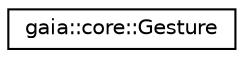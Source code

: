 digraph G
{
  edge [fontname="Helvetica",fontsize="10",labelfontname="Helvetica",labelfontsize="10"];
  node [fontname="Helvetica",fontsize="10",shape=record];
  rankdir=LR;
  Node1 [label="gaia::core::Gesture",height=0.2,width=0.4,color="black", fillcolor="white", style="filled",URL="$d8/d92/classgaia_1_1core_1_1_gesture.html",tooltip="A gesture is a hand-drawn shape on a touch screen."];
}
